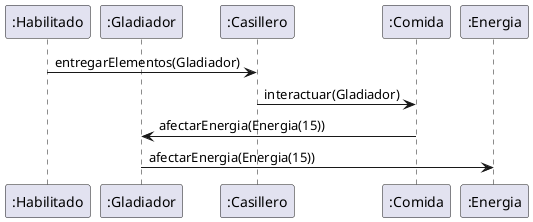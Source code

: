 @startuml GladiadorConEquipoBaseEncuentraComida

participant Habilitado as ":Habilitado"
participant Gladiador as ":Gladiador"
participant Casillero as ":Casillero"
participant Comida as ":Comida"
participant Energia as ":Energia"

Habilitado -> Casillero: entregarElementos(Gladiador)
Casillero -> Comida: interactuar(Gladiador)

Comida -> Gladiador: afectarEnergia(Energia(15))
Gladiador -> Energia: afectarEnergia(Energia(15))


@enduml